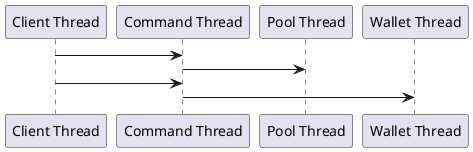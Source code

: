 @startuml
"Client Thread" -> "Command Thread":
"Command Thread" -> "Pool Thread":

"Client Thread" -> "Command Thread":
"Command Thread" -> "Wallet Thread":

@enduml